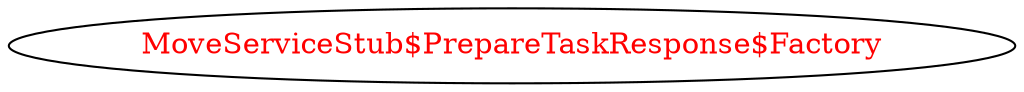 digraph dependencyGraph {
 concentrate=true;
 ranksep="2.0";
 rankdir="LR"; 
 splines="ortho";
"MoveServiceStub$PrepareTaskResponse$Factory" [fontcolor="red"];
}